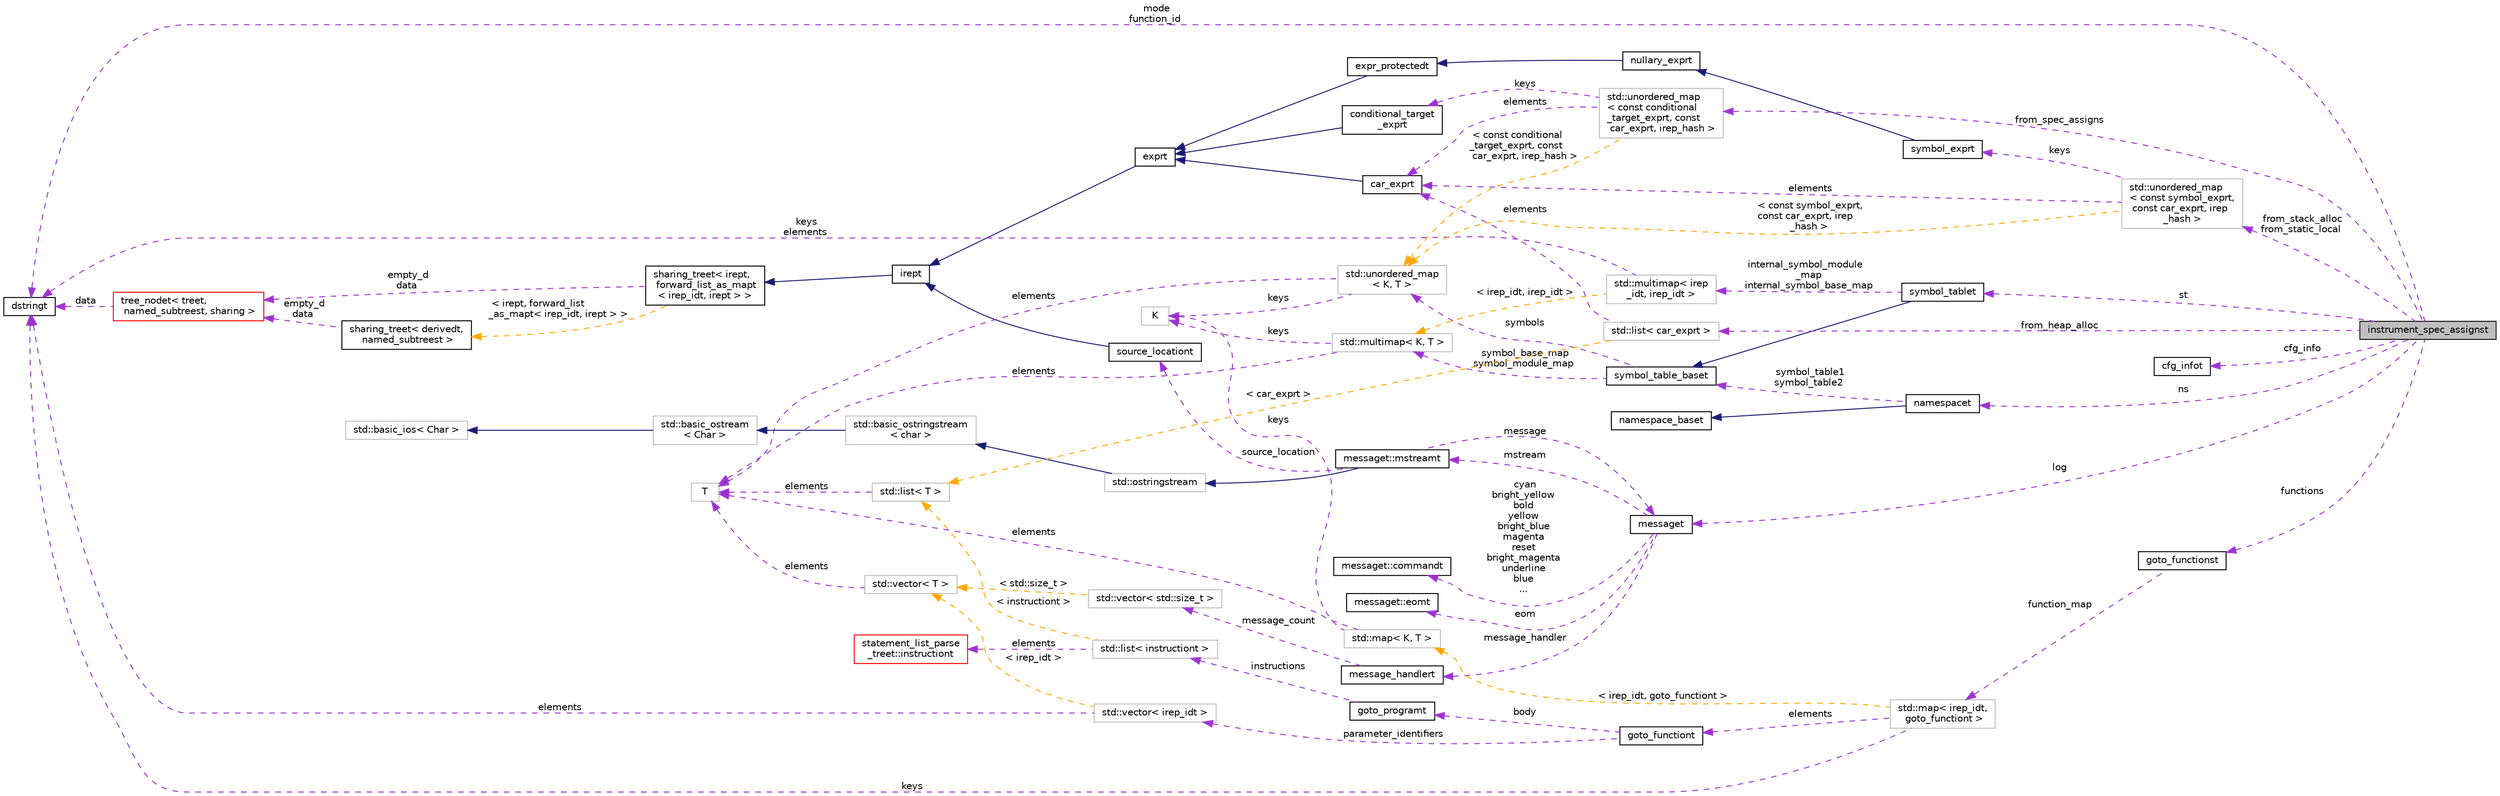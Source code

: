 digraph "instrument_spec_assignst"
{
 // LATEX_PDF_SIZE
  bgcolor="transparent";
  edge [fontname="Helvetica",fontsize="10",labelfontname="Helvetica",labelfontsize="10"];
  node [fontname="Helvetica",fontsize="10",shape=record];
  rankdir="LR";
  Node1 [label="instrument_spec_assignst",height=0.2,width=0.4,color="black", fillcolor="grey75", style="filled", fontcolor="black",tooltip="A class that generates instrumentation for assigns clause checking."];
  Node2 -> Node1 [dir="back",color="darkorchid3",fontsize="10",style="dashed",label=" from_stack_alloc\nfrom_static_local" ,fontname="Helvetica"];
  Node2 [label="std::unordered_map\l\< const symbol_exprt,\l const car_exprt, irep\l_hash \>",height=0.2,width=0.4,color="grey75",tooltip=" "];
  Node3 -> Node2 [dir="back",color="darkorchid3",fontsize="10",style="dashed",label=" elements" ,fontname="Helvetica"];
  Node3 [label="car_exprt",height=0.2,width=0.4,color="black",URL="$classcar__exprt.html",tooltip="Class that represents a normalized conditional address range, with:"];
  Node4 -> Node3 [dir="back",color="midnightblue",fontsize="10",style="solid",fontname="Helvetica"];
  Node4 [label="exprt",height=0.2,width=0.4,color="black",URL="$classexprt.html",tooltip="Base class for all expressions."];
  Node5 -> Node4 [dir="back",color="midnightblue",fontsize="10",style="solid",fontname="Helvetica"];
  Node5 [label="irept",height=0.2,width=0.4,color="black",URL="$classirept.html",tooltip="There are a large number of kinds of tree structured or tree-like data in CPROVER."];
  Node6 -> Node5 [dir="back",color="midnightblue",fontsize="10",style="solid",fontname="Helvetica"];
  Node6 [label="sharing_treet\< irept,\l forward_list_as_mapt\l\< irep_idt, irept \> \>",height=0.2,width=0.4,color="black",URL="$classsharing__treet.html",tooltip=" "];
  Node7 -> Node6 [dir="back",color="darkorchid3",fontsize="10",style="dashed",label=" empty_d\ndata" ,fontname="Helvetica"];
  Node7 [label="tree_nodet\< treet,\l named_subtreest, sharing \>",height=0.2,width=0.4,color="red",URL="$classtree__nodet.html",tooltip="A node with data in a tree, it contains:"];
  Node12 -> Node7 [dir="back",color="darkorchid3",fontsize="10",style="dashed",label=" data" ,fontname="Helvetica"];
  Node12 [label="dstringt",height=0.2,width=0.4,color="black",URL="$classdstringt.html",tooltip="dstringt has one field, an unsigned integer no which is an index into a static table of strings."];
  Node13 -> Node6 [dir="back",color="orange",fontsize="10",style="dashed",label=" \< irept, forward_list\l_as_mapt\< irep_idt, irept \> \>" ,fontname="Helvetica"];
  Node13 [label="sharing_treet\< derivedt,\l named_subtreest \>",height=0.2,width=0.4,color="black",URL="$classsharing__treet.html",tooltip="Base class for tree-like data structures with sharing."];
  Node7 -> Node13 [dir="back",color="darkorchid3",fontsize="10",style="dashed",label=" empty_d\ndata" ,fontname="Helvetica"];
  Node14 -> Node2 [dir="back",color="darkorchid3",fontsize="10",style="dashed",label=" keys" ,fontname="Helvetica"];
  Node14 [label="symbol_exprt",height=0.2,width=0.4,color="black",URL="$classsymbol__exprt.html",tooltip="Expression to hold a symbol (variable)"];
  Node15 -> Node14 [dir="back",color="midnightblue",fontsize="10",style="solid",fontname="Helvetica"];
  Node15 [label="nullary_exprt",height=0.2,width=0.4,color="black",URL="$classnullary__exprt.html",tooltip="An expression without operands."];
  Node16 -> Node15 [dir="back",color="midnightblue",fontsize="10",style="solid",fontname="Helvetica"];
  Node16 [label="expr_protectedt",height=0.2,width=0.4,color="black",URL="$classexpr__protectedt.html",tooltip="Base class for all expressions."];
  Node4 -> Node16 [dir="back",color="midnightblue",fontsize="10",style="solid",fontname="Helvetica"];
  Node17 -> Node2 [dir="back",color="orange",fontsize="10",style="dashed",label=" \< const symbol_exprt,\l const car_exprt, irep\l_hash \>" ,fontname="Helvetica"];
  Node17 [label="std::unordered_map\l\< K, T \>",height=0.2,width=0.4,color="grey75",tooltip="STL class."];
  Node18 -> Node17 [dir="back",color="darkorchid3",fontsize="10",style="dashed",label=" keys" ,fontname="Helvetica"];
  Node18 [label="K",height=0.2,width=0.4,color="grey75",tooltip=" "];
  Node11 -> Node17 [dir="back",color="darkorchid3",fontsize="10",style="dashed",label=" elements" ,fontname="Helvetica"];
  Node11 [label="T",height=0.2,width=0.4,color="grey75",tooltip=" "];
  Node19 -> Node1 [dir="back",color="darkorchid3",fontsize="10",style="dashed",label=" st" ,fontname="Helvetica"];
  Node19 [label="symbol_tablet",height=0.2,width=0.4,color="black",URL="$classsymbol__tablet.html",tooltip="The symbol table."];
  Node20 -> Node19 [dir="back",color="midnightblue",fontsize="10",style="solid",fontname="Helvetica"];
  Node20 [label="symbol_table_baset",height=0.2,width=0.4,color="black",URL="$classsymbol__table__baset.html",tooltip="The symbol table base class interface."];
  Node21 -> Node20 [dir="back",color="darkorchid3",fontsize="10",style="dashed",label=" symbol_base_map\nsymbol_module_map" ,fontname="Helvetica"];
  Node21 [label="std::multimap\< K, T \>",height=0.2,width=0.4,color="grey75",tooltip="STL class."];
  Node18 -> Node21 [dir="back",color="darkorchid3",fontsize="10",style="dashed",label=" keys" ,fontname="Helvetica"];
  Node11 -> Node21 [dir="back",color="darkorchid3",fontsize="10",style="dashed",label=" elements" ,fontname="Helvetica"];
  Node17 -> Node20 [dir="back",color="darkorchid3",fontsize="10",style="dashed",label=" symbols" ,fontname="Helvetica"];
  Node22 -> Node19 [dir="back",color="darkorchid3",fontsize="10",style="dashed",label=" internal_symbol_module\l_map\ninternal_symbol_base_map" ,fontname="Helvetica"];
  Node22 [label="std::multimap\< irep\l_idt, irep_idt \>",height=0.2,width=0.4,color="grey75",tooltip=" "];
  Node12 -> Node22 [dir="back",color="darkorchid3",fontsize="10",style="dashed",label=" keys\nelements" ,fontname="Helvetica"];
  Node21 -> Node22 [dir="back",color="orange",fontsize="10",style="dashed",label=" \< irep_idt, irep_idt \>" ,fontname="Helvetica"];
  Node23 -> Node1 [dir="back",color="darkorchid3",fontsize="10",style="dashed",label=" log" ,fontname="Helvetica"];
  Node23 [label="messaget",height=0.2,width=0.4,color="black",URL="$classmessaget.html",tooltip="Class that provides messages with a built-in verbosity 'level'."];
  Node24 -> Node23 [dir="back",color="darkorchid3",fontsize="10",style="dashed",label=" message_handler" ,fontname="Helvetica"];
  Node24 [label="message_handlert",height=0.2,width=0.4,color="black",URL="$classmessage__handlert.html",tooltip=" "];
  Node25 -> Node24 [dir="back",color="darkorchid3",fontsize="10",style="dashed",label=" message_count" ,fontname="Helvetica"];
  Node25 [label="std::vector\< std::size_t \>",height=0.2,width=0.4,color="grey75",tooltip=" "];
  Node10 -> Node25 [dir="back",color="orange",fontsize="10",style="dashed",label=" \< std::size_t \>" ,fontname="Helvetica"];
  Node10 [label="std::vector\< T \>",height=0.2,width=0.4,color="grey75",tooltip="STL class."];
  Node11 -> Node10 [dir="back",color="darkorchid3",fontsize="10",style="dashed",label=" elements" ,fontname="Helvetica"];
  Node26 -> Node23 [dir="back",color="darkorchid3",fontsize="10",style="dashed",label=" cyan\nbright_yellow\nbold\nyellow\nbright_blue\nmagenta\nreset\nbright_magenta\nunderline\nblue\n..." ,fontname="Helvetica"];
  Node26 [label="messaget::commandt",height=0.2,width=0.4,color="black",URL="$classmessaget_1_1commandt.html",tooltip=" "];
  Node27 -> Node23 [dir="back",color="darkorchid3",fontsize="10",style="dashed",label=" mstream" ,fontname="Helvetica"];
  Node27 [label="messaget::mstreamt",height=0.2,width=0.4,color="black",URL="$classmessaget_1_1mstreamt.html",tooltip=" "];
  Node28 -> Node27 [dir="back",color="midnightblue",fontsize="10",style="solid",fontname="Helvetica"];
  Node28 [label="std::ostringstream",height=0.2,width=0.4,color="grey75",tooltip="STL class."];
  Node29 -> Node28 [dir="back",color="midnightblue",fontsize="10",style="solid",fontname="Helvetica"];
  Node29 [label="std::basic_ostringstream\l\< char \>",height=0.2,width=0.4,color="grey75",tooltip="STL class."];
  Node30 -> Node29 [dir="back",color="midnightblue",fontsize="10",style="solid",fontname="Helvetica"];
  Node30 [label="std::basic_ostream\l\< Char \>",height=0.2,width=0.4,color="grey75",tooltip="STL class."];
  Node31 -> Node30 [dir="back",color="midnightblue",fontsize="10",style="solid",fontname="Helvetica"];
  Node31 [label="std::basic_ios\< Char \>",height=0.2,width=0.4,color="grey75",tooltip="STL class."];
  Node23 -> Node27 [dir="back",color="darkorchid3",fontsize="10",style="dashed",label=" message" ,fontname="Helvetica"];
  Node33 -> Node27 [dir="back",color="darkorchid3",fontsize="10",style="dashed",label=" source_location" ,fontname="Helvetica"];
  Node33 [label="source_locationt",height=0.2,width=0.4,color="black",URL="$classsource__locationt.html",tooltip=" "];
  Node5 -> Node33 [dir="back",color="midnightblue",fontsize="10",style="solid",fontname="Helvetica"];
  Node34 -> Node23 [dir="back",color="darkorchid3",fontsize="10",style="dashed",label=" eom" ,fontname="Helvetica"];
  Node34 [label="messaget::eomt",height=0.2,width=0.4,color="black",URL="$classmessaget_1_1eomt.html",tooltip=" "];
  Node35 -> Node1 [dir="back",color="darkorchid3",fontsize="10",style="dashed",label=" from_heap_alloc" ,fontname="Helvetica"];
  Node35 [label="std::list\< car_exprt \>",height=0.2,width=0.4,color="grey75",tooltip=" "];
  Node3 -> Node35 [dir="back",color="darkorchid3",fontsize="10",style="dashed",label=" elements" ,fontname="Helvetica"];
  Node36 -> Node35 [dir="back",color="orange",fontsize="10",style="dashed",label=" \< car_exprt \>" ,fontname="Helvetica"];
  Node36 [label="std::list\< T \>",height=0.2,width=0.4,color="grey75",tooltip="STL class."];
  Node11 -> Node36 [dir="back",color="darkorchid3",fontsize="10",style="dashed",label=" elements" ,fontname="Helvetica"];
  Node37 -> Node1 [dir="back",color="darkorchid3",fontsize="10",style="dashed",label=" cfg_info" ,fontname="Helvetica"];
  Node37 [label="cfg_infot",height=0.2,width=0.4,color="black",URL="$classcfg__infot.html",tooltip="Stores information about a goto function computed from its CFG."];
  Node38 -> Node1 [dir="back",color="darkorchid3",fontsize="10",style="dashed",label=" ns" ,fontname="Helvetica"];
  Node38 [label="namespacet",height=0.2,width=0.4,color="black",URL="$classnamespacet.html",tooltip="A namespacet is essentially one or two symbol tables bound together, to allow for symbol lookups in t..."];
  Node39 -> Node38 [dir="back",color="midnightblue",fontsize="10",style="solid",fontname="Helvetica"];
  Node39 [label="namespace_baset",height=0.2,width=0.4,color="black",URL="$classnamespace__baset.html",tooltip="Basic interface for a namespace."];
  Node20 -> Node38 [dir="back",color="darkorchid3",fontsize="10",style="dashed",label=" symbol_table1\nsymbol_table2" ,fontname="Helvetica"];
  Node40 -> Node1 [dir="back",color="darkorchid3",fontsize="10",style="dashed",label=" from_spec_assigns" ,fontname="Helvetica"];
  Node40 [label="std::unordered_map\l\< const conditional\l_target_exprt, const\l car_exprt, irep_hash \>",height=0.2,width=0.4,color="grey75",tooltip=" "];
  Node3 -> Node40 [dir="back",color="darkorchid3",fontsize="10",style="dashed",label=" elements" ,fontname="Helvetica"];
  Node41 -> Node40 [dir="back",color="darkorchid3",fontsize="10",style="dashed",label=" keys" ,fontname="Helvetica"];
  Node41 [label="conditional_target\l_exprt",height=0.2,width=0.4,color="black",URL="$classconditional__target__exprt.html",tooltip="Class that represents a single conditional target."];
  Node4 -> Node41 [dir="back",color="midnightblue",fontsize="10",style="solid",fontname="Helvetica"];
  Node17 -> Node40 [dir="back",color="orange",fontsize="10",style="dashed",label=" \< const conditional\l_target_exprt, const\l car_exprt, irep_hash \>" ,fontname="Helvetica"];
  Node12 -> Node1 [dir="back",color="darkorchid3",fontsize="10",style="dashed",label=" mode\nfunction_id" ,fontname="Helvetica"];
  Node42 -> Node1 [dir="back",color="darkorchid3",fontsize="10",style="dashed",label=" functions" ,fontname="Helvetica"];
  Node42 [label="goto_functionst",height=0.2,width=0.4,color="black",URL="$classgoto__functionst.html",tooltip="A collection of goto functions."];
  Node43 -> Node42 [dir="back",color="darkorchid3",fontsize="10",style="dashed",label=" function_map" ,fontname="Helvetica"];
  Node43 [label="std::map\< irep_idt,\l goto_functiont \>",height=0.2,width=0.4,color="grey75",tooltip=" "];
  Node44 -> Node43 [dir="back",color="darkorchid3",fontsize="10",style="dashed",label=" elements" ,fontname="Helvetica"];
  Node44 [label="goto_functiont",height=0.2,width=0.4,color="black",URL="$classgoto__functiont.html",tooltip="A goto function, consisting of function body (see body) and parameter identifiers (see parameter_iden..."];
  Node45 -> Node44 [dir="back",color="darkorchid3",fontsize="10",style="dashed",label=" parameter_identifiers" ,fontname="Helvetica"];
  Node45 [label="std::vector\< irep_idt \>",height=0.2,width=0.4,color="grey75",tooltip=" "];
  Node12 -> Node45 [dir="back",color="darkorchid3",fontsize="10",style="dashed",label=" elements" ,fontname="Helvetica"];
  Node10 -> Node45 [dir="back",color="orange",fontsize="10",style="dashed",label=" \< irep_idt \>" ,fontname="Helvetica"];
  Node46 -> Node44 [dir="back",color="darkorchid3",fontsize="10",style="dashed",label=" body" ,fontname="Helvetica"];
  Node46 [label="goto_programt",height=0.2,width=0.4,color="black",URL="$classgoto__programt.html",tooltip="A generic container class for the GOTO intermediate representation of one function."];
  Node47 -> Node46 [dir="back",color="darkorchid3",fontsize="10",style="dashed",label=" instructions" ,fontname="Helvetica"];
  Node47 [label="std::list\< instructiont \>",height=0.2,width=0.4,color="grey75",tooltip=" "];
  Node48 -> Node47 [dir="back",color="darkorchid3",fontsize="10",style="dashed",label=" elements" ,fontname="Helvetica"];
  Node48 [label="statement_list_parse\l_treet::instructiont",height=0.2,width=0.4,color="red",URL="$structstatement__list__parse__treet_1_1instructiont.html",tooltip="Represents a regular Statement List instruction which consists out of one or more codet tokens."];
  Node36 -> Node47 [dir="back",color="orange",fontsize="10",style="dashed",label=" \< instructiont \>" ,fontname="Helvetica"];
  Node12 -> Node43 [dir="back",color="darkorchid3",fontsize="10",style="dashed",label=" keys" ,fontname="Helvetica"];
  Node51 -> Node43 [dir="back",color="orange",fontsize="10",style="dashed",label=" \< irep_idt, goto_functiont \>" ,fontname="Helvetica"];
  Node51 [label="std::map\< K, T \>",height=0.2,width=0.4,color="grey75",tooltip="STL class."];
  Node18 -> Node51 [dir="back",color="darkorchid3",fontsize="10",style="dashed",label=" keys" ,fontname="Helvetica"];
  Node11 -> Node51 [dir="back",color="darkorchid3",fontsize="10",style="dashed",label=" elements" ,fontname="Helvetica"];
}
